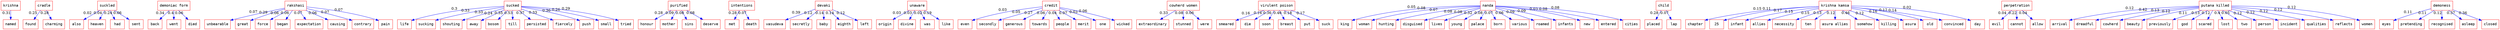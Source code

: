 strict digraph  {
	krishna	 [color=red,
		fontname=courier,
		shape=box];
	named	 [color=red,
		fontname=courier,
		shape=box];
	krishna -> named	 [color=blue,
		xlabel=0.31];
	cradle	 [color=red,
		fontname=courier,
		shape=box];
	found	 [color=red,
		fontname=courier,
		shape=box];
	cradle -> found	 [color=blue,
		xlabel=0.25];
	charming	 [color=red,
		fontname=courier,
		shape=box];
	cradle -> charming	 [color=blue,
		xlabel=0.28];
	suckled	 [color=red,
		fontname=courier,
		shape=box];
	also	 [color=red,
		fontname=courier,
		shape=box];
	suckled -> also	 [color=blue,
		xlabel=0.02];
	heaven	 [color=red,
		fontname=courier,
		shape=box];
	suckled -> heaven	 [color=blue,
		xlabel=0.04];
	had	 [color=red,
		fontname=courier,
		shape=box];
	suckled -> had	 [color=blue,
		xlabel=0.24];
	sent	 [color=red,
		fontname=courier,
		shape=box];
	suckled -> sent	 [color=blue,
		xlabel=0.06];
	"demoniac form"	 [color=red,
		fontname=courier,
		shape=box];
	back	 [color=red,
		fontname=courier,
		shape=box];
	"demoniac form" -> back	 [color=blue,
		xlabel=0.34];
	went	 [color=red,
		fontname=courier,
		shape=box];
	"demoniac form" -> went	 [color=blue,
		xlabel=0.4];
	died	 [color=red,
		fontname=courier,
		shape=box];
	"demoniac form" -> died	 [color=blue,
		xlabel=0.06];
	rakshasi	 [color=red,
		fontname=courier,
		shape=box];
	unbearable	 [color=red,
		fontname=courier,
		shape=box];
	rakshasi -> unbearable	 [color=blue,
		xlabel=0.07];
	great	 [color=red,
		fontname=courier,
		shape=box];
	rakshasi -> great	 [color=blue,
		xlabel=0.29];
	force	 [color=red,
		fontname=courier,
		shape=box];
	rakshasi -> force	 [color=blue,
		xlabel=0.06];
	began	 [color=red,
		fontname=courier,
		shape=box];
	rakshasi -> began	 [color=blue,
		xlabel=0.06];
	expectation	 [color=red,
		fontname=courier,
		shape=box];
	rakshasi -> expectation	 [color=blue,
		xlabel=0.07];
	causing	 [color=red,
		fontname=courier,
		shape=box];
	rakshasi -> causing	 [color=blue,
		xlabel=0.06];
	contrary	 [color=red,
		fontname=courier,
		shape=box];
	rakshasi -> contrary	 [color=blue,
		xlabel=0.07];
	pain	 [color=red,
		fontname=courier,
		shape=box];
	rakshasi -> pain	 [color=blue,
		xlabel=0.07];
	sucked	 [color=red,
		fontname=courier,
		shape=box];
	life	 [color=red,
		fontname=courier,
		shape=box];
	sucked -> life	 [color=blue,
		xlabel=0.3];
	sucking	 [color=red,
		fontname=courier,
		shape=box];
	sucked -> sucking	 [color=blue,
		xlabel=0.33];
	shouting	 [color=red,
		fontname=courier,
		shape=box];
	sucked -> shouting	 [color=blue,
		xlabel=0.33];
	away	 [color=red,
		fontname=courier,
		shape=box];
	sucked -> away	 [color=blue,
		xlabel=0.24];
	bosom	 [color=red,
		fontname=courier,
		shape=box];
	sucked -> bosom	 [color=blue,
		xlabel=0.35];
	till	 [color=red,
		fontname=courier,
		shape=box];
	sucked -> till	 [color=blue,
		xlabel=0.53];
	persisted	 [color=red,
		fontname=courier,
		shape=box];
	sucked -> persisted	 [color=blue,
		xlabel=0.37];
	fiercely	 [color=red,
		fontname=courier,
		shape=box];
	sucked -> fiercely	 [color=blue,
		xlabel=0.33];
	push	 [color=red,
		fontname=courier,
		shape=box];
	sucked -> push	 [color=blue,
		xlabel=0.36];
	small	 [color=red,
		fontname=courier,
		shape=box];
	sucked -> small	 [color=blue,
		xlabel=0.26];
	tried	 [color=red,
		fontname=courier,
		shape=box];
	sucked -> tried	 [color=blue,
		xlabel=0.29];
	purified	 [color=red,
		fontname=courier,
		shape=box];
	honour	 [color=red,
		fontname=courier,
		shape=box];
	purified -> honour	 [color=blue,
		xlabel=0.28];
	mother	 [color=red,
		fontname=courier,
		shape=box];
	purified -> mother	 [color=blue,
		xlabel=0.09];
	sins	 [color=red,
		fontname=courier,
		shape=box];
	purified -> sins	 [color=blue,
		xlabel=0.08];
	deserve	 [color=red,
		fontname=courier,
		shape=box];
	purified -> deserve	 [color=blue,
		xlabel=0.08];
	intentions	 [color=red,
		fontname=courier,
		shape=box];
	met	 [color=red,
		fontname=courier,
		shape=box];
	intentions -> met	 [color=blue,
		xlabel=0.28];
	death	 [color=red,
		fontname=courier,
		shape=box];
	intentions -> death	 [color=blue,
		xlabel=0.07];
	devaki	 [color=red,
		fontname=courier,
		shape=box];
	vasudeva	 [color=red,
		fontname=courier,
		shape=box];
	devaki -> vasudeva	 [color=blue,
		xlabel=0.39];
	secretly	 [color=red,
		fontname=courier,
		shape=box];
	devaki -> secretly	 [color=blue,
		xlabel=0.12];
	baby	 [color=red,
		fontname=courier,
		shape=box];
	devaki -> baby	 [color=blue,
		xlabel=0.14];
	eighth	 [color=red,
		fontname=courier,
		shape=box];
	devaki -> eighth	 [color=blue,
		xlabel=0.14];
	left	 [color=red,
		fontname=courier,
		shape=box];
	devaki -> left	 [color=blue,
		xlabel=0.12];
	unaware	 [color=red,
		fontname=courier,
		shape=box];
	origin	 [color=red,
		fontname=courier,
		shape=box];
	unaware -> origin	 [color=blue,
		xlabel=0.03];
	divine	 [color=red,
		fontname=courier,
		shape=box];
	unaware -> divine	 [color=blue,
		xlabel=0.03];
	was	 [color=red,
		fontname=courier,
		shape=box];
	unaware -> was	 [color=blue,
		xlabel=0.02];
	like	 [color=red,
		fontname=courier,
		shape=box];
	unaware -> like	 [color=blue,
		xlabel=0.19];
	credit	 [color=red,
		fontname=courier,
		shape=box];
	even	 [color=red,
		fontname=courier,
		shape=box];
	credit -> even	 [color=blue,
		xlabel=0.03];
	secondly	 [color=red,
		fontname=courier,
		shape=box];
	credit -> secondly	 [color=blue,
		xlabel=0.05];
	generous	 [color=red,
		fontname=courier,
		shape=box];
	credit -> generous	 [color=blue,
		xlabel=0.27];
	towards	 [color=red,
		fontname=courier,
		shape=box];
	credit -> towards	 [color=blue,
		xlabel=0.06];
	people	 [color=red,
		fontname=courier,
		shape=box];
	credit -> people	 [color=blue,
		xlabel=0.04];
	merit	 [color=red,
		fontname=courier,
		shape=box];
	credit -> merit	 [color=blue,
		xlabel=0.07];
	one	 [color=red,
		fontname=courier,
		shape=box];
	credit -> one	 [color=blue,
		xlabel=0.03];
	wicked	 [color=red,
		fontname=courier,
		shape=box];
	credit -> wicked	 [color=blue,
		xlabel=0.06];
	"cowherd women"	 [color=red,
		fontname=courier,
		shape=box];
	extraordinary	 [color=red,
		fontname=courier,
		shape=box];
	"cowherd women" -> extraordinary	 [color=blue,
		xlabel=0.33];
	stunned	 [color=red,
		fontname=courier,
		shape=box];
	"cowherd women" -> stunned	 [color=blue,
		xlabel=0.08];
	were	 [color=red,
		fontname=courier,
		shape=box];
	"cowherd women" -> were	 [color=blue,
		xlabel=0.06];
	"virulent poison"	 [color=red,
		fontname=courier,
		shape=box];
	smeared	 [color=red,
		fontname=courier,
		shape=box];
	"virulent poison" -> smeared	 [color=blue,
		xlabel=0.16];
	die	 [color=red,
		fontname=courier,
		shape=box];
	"virulent poison" -> die	 [color=blue,
		xlabel=0.16];
	soon	 [color=red,
		fontname=courier,
		shape=box];
	"virulent poison" -> soon	 [color=blue,
		xlabel=0.36];
	breast	 [color=red,
		fontname=courier,
		shape=box];
	"virulent poison" -> breast	 [color=blue,
		xlabel=0.46];
	put	 [color=red,
		fontname=courier,
		shape=box];
	"virulent poison" -> put	 [color=blue,
		xlabel=0.18];
	suck	 [color=red,
		fontname=courier,
		shape=box];
	"virulent poison" -> suck	 [color=blue,
		xlabel=0.17];
	nanda	 [color=red,
		fontname=courier,
		shape=box];
	king	 [color=red,
		fontname=courier,
		shape=box];
	nanda -> king	 [color=blue,
		xlabel=0.05];
	woman	 [color=red,
		fontname=courier,
		shape=box];
	nanda -> woman	 [color=blue,
		xlabel=0.08];
	hunting	 [color=red,
		fontname=courier,
		shape=box];
	nanda -> hunting	 [color=blue,
		xlabel=0.07];
	disguised	 [color=red,
		fontname=courier,
		shape=box];
	nanda -> disguised	 [color=blue,
		xlabel=0.08];
	lives	 [color=red,
		fontname=courier,
		shape=box];
	nanda -> lives	 [color=blue,
		xlabel=0.08];
	young	 [color=red,
		fontname=courier,
		shape=box];
	nanda -> young	 [color=blue,
		xlabel=0.32];
	palace	 [color=red,
		fontname=courier,
		shape=box];
	nanda -> palace	 [color=blue,
		xlabel=0.08];
	born	 [color=red,
		fontname=courier,
		shape=box];
	nanda -> born	 [color=blue,
		xlabel=0.07];
	various	 [color=red,
		fontname=courier,
		shape=box];
	nanda -> various	 [color=blue,
		xlabel=0.06];
	roamed	 [color=red,
		fontname=courier,
		shape=box];
	nanda -> roamed	 [color=blue,
		xlabel=0.09];
	infants	 [color=red,
		fontname=courier,
		shape=box];
	nanda -> infants	 [color=blue,
		xlabel=0.09];
	new	 [color=red,
		fontname=courier,
		shape=box];
	nanda -> new	 [color=blue,
		xlabel=0.03];
	entered	 [color=red,
		fontname=courier,
		shape=box];
	nanda -> entered	 [color=blue,
		xlabel=0.08];
	cities	 [color=red,
		fontname=courier,
		shape=box];
	nanda -> cities	 [color=blue,
		xlabel=0.08];
	child	 [color=red,
		fontname=courier,
		shape=box];
	placed	 [color=red,
		fontname=courier,
		shape=box];
	child -> placed	 [color=blue,
		xlabel=0.28];
	lap	 [color=red,
		fontname=courier,
		shape=box];
	child -> lap	 [color=blue,
		xlabel=0.07];
	"krishna kamsa"	 [color=red,
		fontname=courier,
		shape=box];
	chapter	 [color=red,
		fontname=courier,
		shape=box];
	"krishna kamsa" -> chapter	 [color=blue,
		xlabel=0.15];
	25	 [color=red,
		fontname=courier,
		shape=box];
	"krishna kamsa" -> 25	 [color=blue,
		xlabel=0.11];
	infant	 [color=red,
		fontname=courier,
		shape=box];
	"krishna kamsa" -> infant	 [color=blue,
		xlabel=0.17];
	allies	 [color=red,
		fontname=courier,
		shape=box];
	"krishna kamsa" -> allies	 [color=blue,
		xlabel=0.15];
	necessity	 [color=red,
		fontname=courier,
		shape=box];
	"krishna kamsa" -> necessity	 [color=blue,
		xlabel=0.15];
	ten	 [color=red,
		fontname=courier,
		shape=box];
	"krishna kamsa" -> ten	 [color=blue,
		xlabel=0.13];
	"asura allies"	 [color=red,
		fontname=courier,
		shape=box];
	"krishna kamsa" -> "asura allies"	 [color=blue,
		xlabel=0.12];
	somehow	 [color=red,
		fontname=courier,
		shape=box];
	"krishna kamsa" -> somehow	 [color=blue,
		xlabel=0.46];
	killing	 [color=red,
		fontname=courier,
		shape=box];
	"krishna kamsa" -> killing	 [color=blue,
		xlabel=0.12];
	asura	 [color=red,
		fontname=courier,
		shape=box];
	"krishna kamsa" -> asura	 [color=blue,
		xlabel=0.16];
	old	 [color=red,
		fontname=courier,
		shape=box];
	"krishna kamsa" -> old	 [color=blue,
		xlabel=0.12];
	convinced	 [color=red,
		fontname=courier,
		shape=box];
	"krishna kamsa" -> convinced	 [color=blue,
		xlabel=0.14];
	day	 [color=red,
		fontname=courier,
		shape=box];
	"krishna kamsa" -> day	 [color=blue,
		xlabel=0.02];
	perpetration	 [color=red,
		fontname=courier,
		shape=box];
	evil	 [color=red,
		fontname=courier,
		shape=box];
	perpetration -> evil	 [color=blue,
		xlabel=0.04];
	cannot	 [color=red,
		fontname=courier,
		shape=box];
	perpetration -> cannot	 [color=blue,
		xlabel=0.22];
	allow	 [color=red,
		fontname=courier,
		shape=box];
	perpetration -> allow	 [color=blue,
		xlabel=0.04];
	"putana killed"	 [color=red,
		fontname=courier,
		shape=box];
	arrival	 [color=red,
		fontname=courier,
		shape=box];
	"putana killed" -> arrival	 [color=blue,
		xlabel=0.12];
	dreadful	 [color=red,
		fontname=courier,
		shape=box];
	"putana killed" -> dreadful	 [color=blue,
		xlabel=0.42];
	cowherd	 [color=red,
		fontname=courier,
		shape=box];
	"putana killed" -> cowherd	 [color=blue,
		xlabel=0.13];
	beauty	 [color=red,
		fontname=courier,
		shape=box];
	"putana killed" -> beauty	 [color=blue,
		xlabel=0.12];
	previously	 [color=red,
		fontname=courier,
		shape=box];
	"putana killed" -> previously	 [color=blue,
		xlabel=0.11];
	god	 [color=red,
		fontname=courier,
		shape=box];
	"putana killed" -> god	 [color=blue,
		xlabel=0.13];
	scared	 [color=red,
		fontname=courier,
		shape=box];
	"putana killed" -> scared	 [color=blue,
		xlabel=0.12];
	lost	 [color=red,
		fontname=courier,
		shape=box];
	"putana killed" -> lost	 [color=blue,
		xlabel=0.4];
	two	 [color=red,
		fontname=courier,
		shape=box];
	"putana killed" -> two	 [color=blue,
		xlabel=0.05];
	person	 [color=red,
		fontname=courier,
		shape=box];
	"putana killed" -> person	 [color=blue,
		xlabel=0.12];
	incident	 [color=red,
		fontname=courier,
		shape=box];
	"putana killed" -> incident	 [color=blue,
		xlabel=0.12];
	qualities	 [color=red,
		fontname=courier,
		shape=box];
	"putana killed" -> qualities	 [color=blue,
		xlabel=0.12];
	reflects	 [color=red,
		fontname=courier,
		shape=box];
	"putana killed" -> reflects	 [color=blue,
		xlabel=0.12];
	women	 [color=red,
		fontname=courier,
		shape=box];
	"putana killed" -> women	 [color=blue,
		xlabel=0.12];
	demoness	 [color=red,
		fontname=courier,
		shape=box];
	eyes	 [color=red,
		fontname=courier,
		shape=box];
	demoness -> eyes	 [color=blue,
		xlabel=0.11];
	pretending	 [color=red,
		fontname=courier,
		shape=box];
	demoness -> pretending	 [color=blue,
		xlabel=0.11];
	recognised	 [color=red,
		fontname=courier,
		shape=box];
	demoness -> recognised	 [color=blue,
		xlabel=0.12];
	asleep	 [color=red,
		fontname=courier,
		shape=box];
	demoness -> asleep	 [color=blue,
		xlabel=0.37];
	closed	 [color=red,
		fontname=courier,
		shape=box];
	demoness -> closed	 [color=blue,
		xlabel=0.36];
}
